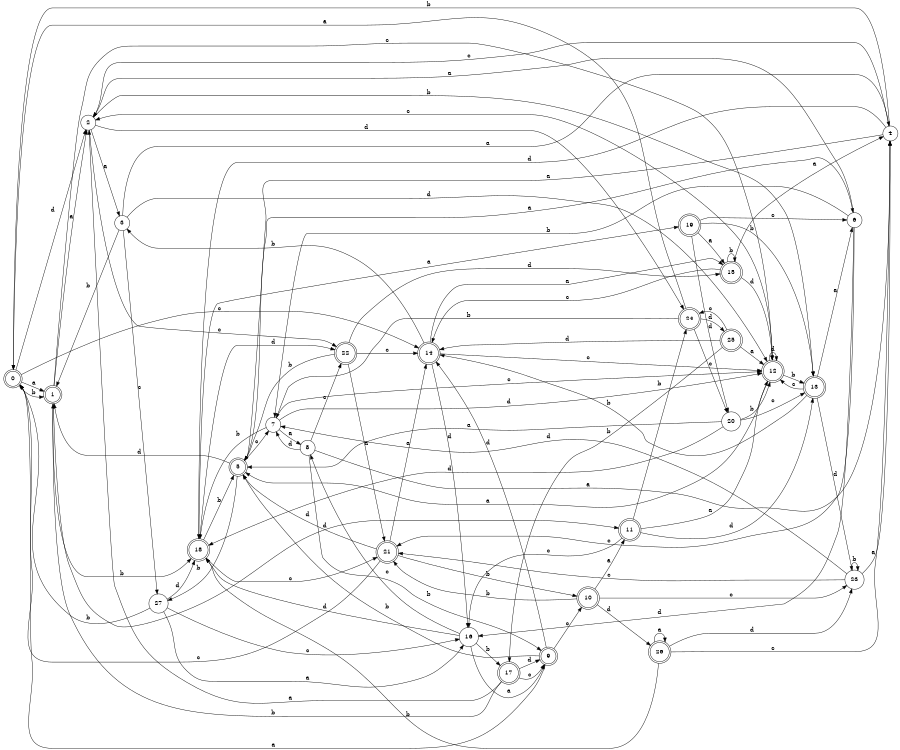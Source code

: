 digraph n23_5 {
__start0 [label="" shape="none"];

rankdir=LR;
size="8,5";

s0 [style="rounded,filled", color="black", fillcolor="white" shape="doublecircle", label="0"];
s1 [style="rounded,filled", color="black", fillcolor="white" shape="doublecircle", label="1"];
s2 [style="filled", color="black", fillcolor="white" shape="circle", label="2"];
s3 [style="filled", color="black", fillcolor="white" shape="circle", label="3"];
s4 [style="filled", color="black", fillcolor="white" shape="circle", label="4"];
s5 [style="rounded,filled", color="black", fillcolor="white" shape="doublecircle", label="5"];
s6 [style="filled", color="black", fillcolor="white" shape="circle", label="6"];
s7 [style="filled", color="black", fillcolor="white" shape="circle", label="7"];
s8 [style="filled", color="black", fillcolor="white" shape="circle", label="8"];
s9 [style="rounded,filled", color="black", fillcolor="white" shape="doublecircle", label="9"];
s10 [style="rounded,filled", color="black", fillcolor="white" shape="doublecircle", label="10"];
s11 [style="rounded,filled", color="black", fillcolor="white" shape="doublecircle", label="11"];
s12 [style="rounded,filled", color="black", fillcolor="white" shape="doublecircle", label="12"];
s13 [style="rounded,filled", color="black", fillcolor="white" shape="doublecircle", label="13"];
s14 [style="rounded,filled", color="black", fillcolor="white" shape="doublecircle", label="14"];
s15 [style="rounded,filled", color="black", fillcolor="white" shape="doublecircle", label="15"];
s16 [style="filled", color="black", fillcolor="white" shape="circle", label="16"];
s17 [style="rounded,filled", color="black", fillcolor="white" shape="doublecircle", label="17"];
s18 [style="rounded,filled", color="black", fillcolor="white" shape="doublecircle", label="18"];
s19 [style="rounded,filled", color="black", fillcolor="white" shape="doublecircle", label="19"];
s20 [style="filled", color="black", fillcolor="white" shape="circle", label="20"];
s21 [style="rounded,filled", color="black", fillcolor="white" shape="doublecircle", label="21"];
s22 [style="rounded,filled", color="black", fillcolor="white" shape="doublecircle", label="22"];
s23 [style="filled", color="black", fillcolor="white" shape="circle", label="23"];
s24 [style="rounded,filled", color="black", fillcolor="white" shape="doublecircle", label="24"];
s25 [style="rounded,filled", color="black", fillcolor="white" shape="doublecircle", label="25"];
s26 [style="rounded,filled", color="black", fillcolor="white" shape="doublecircle", label="26"];
s27 [style="filled", color="black", fillcolor="white" shape="circle", label="27"];
s0 -> s1 [label="a"];
s0 -> s1 [label="b"];
s0 -> s14 [label="c"];
s0 -> s2 [label="d"];
s1 -> s2 [label="a"];
s1 -> s18 [label="b"];
s1 -> s12 [label="c"];
s1 -> s11 [label="d"];
s2 -> s3 [label="a"];
s2 -> s13 [label="b"];
s2 -> s22 [label="c"];
s2 -> s24 [label="d"];
s3 -> s4 [label="a"];
s3 -> s1 [label="b"];
s3 -> s27 [label="c"];
s3 -> s12 [label="d"];
s4 -> s5 [label="a"];
s4 -> s0 [label="b"];
s4 -> s2 [label="c"];
s4 -> s18 [label="d"];
s5 -> s6 [label="a"];
s5 -> s27 [label="b"];
s5 -> s7 [label="c"];
s5 -> s1 [label="d"];
s6 -> s2 [label="a"];
s6 -> s7 [label="b"];
s6 -> s21 [label="c"];
s6 -> s16 [label="d"];
s7 -> s8 [label="a"];
s7 -> s18 [label="b"];
s7 -> s12 [label="c"];
s7 -> s12 [label="d"];
s8 -> s4 [label="a"];
s8 -> s9 [label="b"];
s8 -> s22 [label="c"];
s8 -> s7 [label="d"];
s9 -> s0 [label="a"];
s9 -> s5 [label="b"];
s9 -> s10 [label="c"];
s9 -> s14 [label="d"];
s10 -> s11 [label="a"];
s10 -> s21 [label="b"];
s10 -> s23 [label="c"];
s10 -> s26 [label="d"];
s11 -> s12 [label="a"];
s11 -> s24 [label="b"];
s11 -> s16 [label="c"];
s11 -> s13 [label="d"];
s12 -> s5 [label="a"];
s12 -> s13 [label="b"];
s12 -> s2 [label="c"];
s12 -> s12 [label="d"];
s13 -> s6 [label="a"];
s13 -> s14 [label="b"];
s13 -> s12 [label="c"];
s13 -> s23 [label="d"];
s14 -> s15 [label="a"];
s14 -> s3 [label="b"];
s14 -> s12 [label="c"];
s14 -> s16 [label="d"];
s15 -> s4 [label="a"];
s15 -> s15 [label="b"];
s15 -> s14 [label="c"];
s15 -> s12 [label="d"];
s16 -> s9 [label="a"];
s16 -> s17 [label="b"];
s16 -> s8 [label="c"];
s16 -> s18 [label="d"];
s17 -> s2 [label="a"];
s17 -> s1 [label="b"];
s17 -> s9 [label="c"];
s17 -> s9 [label="d"];
s18 -> s19 [label="a"];
s18 -> s5 [label="b"];
s18 -> s21 [label="c"];
s18 -> s22 [label="d"];
s19 -> s15 [label="a"];
s19 -> s13 [label="b"];
s19 -> s6 [label="c"];
s19 -> s20 [label="d"];
s20 -> s5 [label="a"];
s20 -> s12 [label="b"];
s20 -> s13 [label="c"];
s20 -> s18 [label="d"];
s21 -> s14 [label="a"];
s21 -> s10 [label="b"];
s21 -> s0 [label="c"];
s21 -> s5 [label="d"];
s22 -> s21 [label="a"];
s22 -> s5 [label="b"];
s22 -> s14 [label="c"];
s22 -> s15 [label="d"];
s23 -> s4 [label="a"];
s23 -> s23 [label="b"];
s23 -> s21 [label="c"];
s23 -> s7 [label="d"];
s24 -> s0 [label="a"];
s24 -> s7 [label="b"];
s24 -> s20 [label="c"];
s24 -> s25 [label="d"];
s25 -> s12 [label="a"];
s25 -> s17 [label="b"];
s25 -> s24 [label="c"];
s25 -> s14 [label="d"];
s26 -> s26 [label="a"];
s26 -> s18 [label="b"];
s26 -> s4 [label="c"];
s26 -> s23 [label="d"];
s27 -> s16 [label="a"];
s27 -> s0 [label="b"];
s27 -> s16 [label="c"];
s27 -> s18 [label="d"];

}